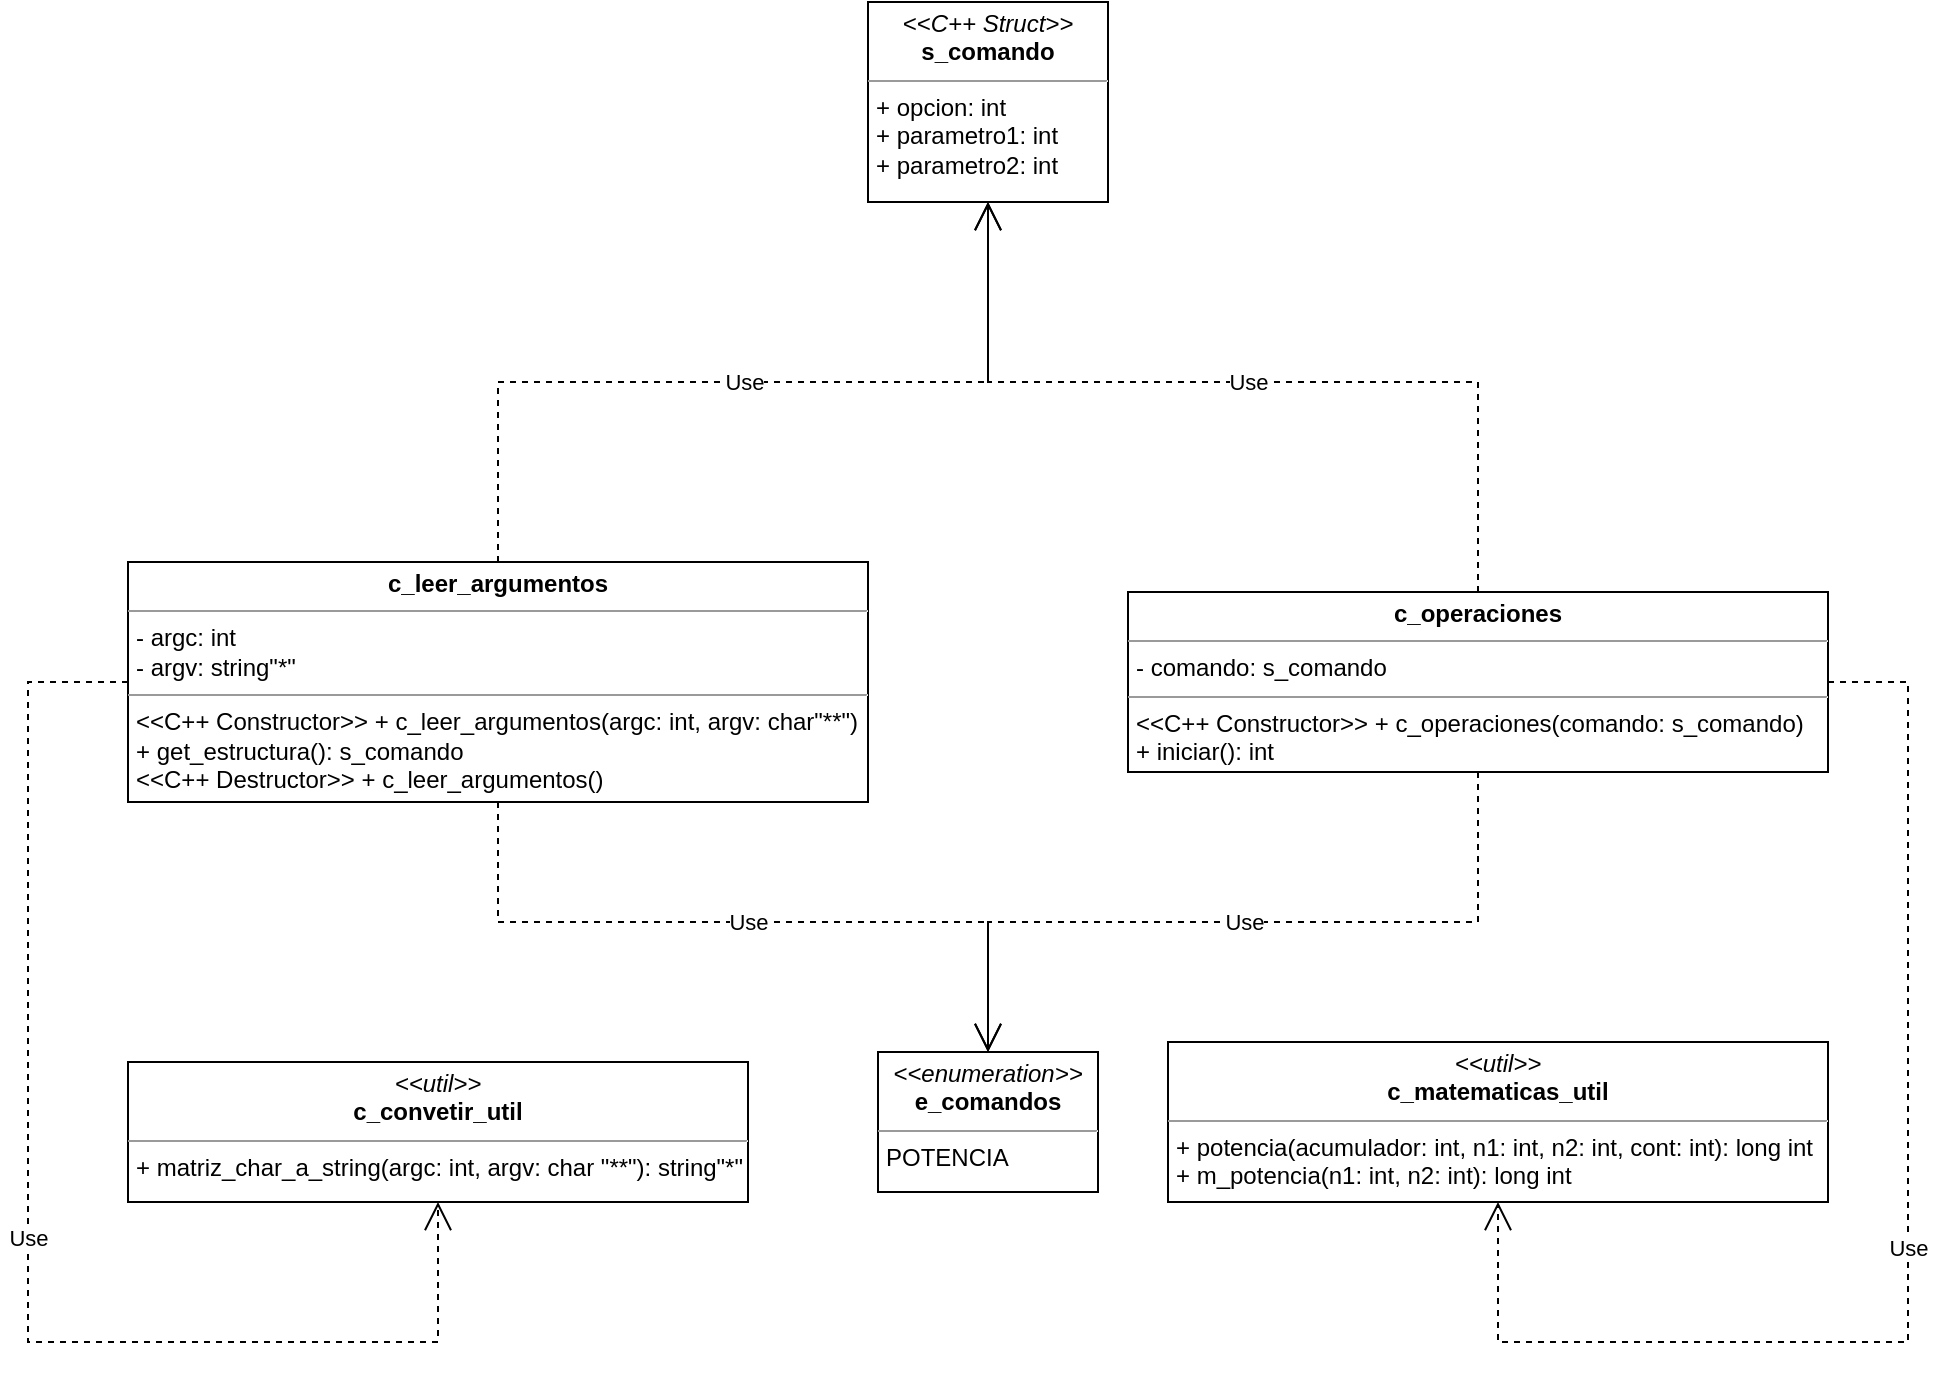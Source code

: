<mxfile version="21.3.7" type="device">
  <diagram name="Página-1" id="gqQyCJVWnNeCRzCC_M8X">
    <mxGraphModel dx="870" dy="1713" grid="1" gridSize="10" guides="1" tooltips="1" connect="1" arrows="1" fold="1" page="1" pageScale="1" pageWidth="827" pageHeight="1169" math="0" shadow="0">
      <root>
        <mxCell id="0" />
        <mxCell id="1" parent="0" />
        <mxCell id="8yZeUy8brWaf3IrbkHzQ-1" value="&lt;p style=&quot;margin:0px;margin-top:4px;text-align:center;&quot;&gt;&lt;b&gt;c_leer_argumentos&lt;/b&gt;&lt;/p&gt;&lt;hr size=&quot;1&quot;&gt;&lt;p style=&quot;margin:0px;margin-left:4px;&quot;&gt;- argc: int&lt;/p&gt;&lt;p style=&quot;margin:0px;margin-left:4px;&quot;&gt;- argv: string&quot;*&quot;&lt;/p&gt;&lt;hr size=&quot;1&quot;&gt;&lt;p style=&quot;margin:0px;margin-left:4px;&quot;&gt;&amp;lt;&amp;lt;C++ Constructor&amp;gt;&amp;gt; + c_leer_argumentos(argc: int, argv: char&quot;**&quot;)&lt;/p&gt;&lt;p style=&quot;margin:0px;margin-left:4px;&quot;&gt;+ get_estructura(): s_comando&lt;/p&gt;&lt;p style=&quot;margin:0px;margin-left:4px;&quot;&gt;&amp;lt;&amp;lt;C++ Destructor&amp;gt;&amp;gt; + c_leer_argumentos()&lt;/p&gt;" style="verticalAlign=top;align=left;overflow=fill;fontSize=12;fontFamily=Helvetica;html=1;whiteSpace=wrap;" parent="1" vertex="1">
          <mxGeometry x="90" y="170" width="370" height="120" as="geometry" />
        </mxCell>
        <mxCell id="8yZeUy8brWaf3IrbkHzQ-2" value="&lt;p style=&quot;margin:0px;margin-top:4px;text-align:center;&quot;&gt;&lt;i&gt;&amp;lt;&amp;lt;util&amp;gt;&amp;gt;&lt;/i&gt;&lt;br&gt;&lt;b&gt;c_matematicas_util&lt;/b&gt;&lt;/p&gt;&lt;hr size=&quot;1&quot;&gt;&lt;p style=&quot;margin:0px;margin-left:4px;&quot;&gt;+ potencia(acumulador: int, n1: int, n2: int, cont: int): long int&lt;br&gt;&lt;/p&gt;&lt;p style=&quot;margin:0px;margin-left:4px;&quot;&gt;+ m_potencia(n1: int, n2: int): long int&lt;/p&gt;" style="verticalAlign=top;align=left;overflow=fill;fontSize=12;fontFamily=Helvetica;html=1;whiteSpace=wrap;" parent="1" vertex="1">
          <mxGeometry x="610" y="410" width="330" height="80" as="geometry" />
        </mxCell>
        <mxCell id="8yZeUy8brWaf3IrbkHzQ-3" value="&lt;p style=&quot;margin:0px;margin-top:4px;text-align:center;&quot;&gt;&lt;b&gt;c_operaciones&lt;/b&gt;&lt;/p&gt;&lt;hr size=&quot;1&quot;&gt;&lt;p style=&quot;margin:0px;margin-left:4px;&quot;&gt;- comando: s_comando&lt;/p&gt;&lt;hr size=&quot;1&quot;&gt;&lt;p style=&quot;margin:0px;margin-left:4px;&quot;&gt;&amp;lt;&amp;lt;C++ Constructor&amp;gt;&amp;gt; + c_operaciones(comando: s_comando)&lt;/p&gt;&lt;p style=&quot;margin:0px;margin-left:4px;&quot;&gt;+ iniciar(): int&lt;/p&gt;" style="verticalAlign=top;align=left;overflow=fill;fontSize=12;fontFamily=Helvetica;html=1;whiteSpace=wrap;" parent="1" vertex="1">
          <mxGeometry x="590" y="185" width="350" height="90" as="geometry" />
        </mxCell>
        <mxCell id="8yZeUy8brWaf3IrbkHzQ-4" value="&lt;p style=&quot;margin:0px;margin-top:4px;text-align:center;&quot;&gt;&lt;i&gt;&amp;lt;&amp;lt;C++ Struct&amp;gt;&amp;gt;&lt;/i&gt;&lt;br&gt;&lt;b&gt;s_comando&lt;/b&gt;&lt;/p&gt;&lt;hr size=&quot;1&quot;&gt;&lt;p style=&quot;margin:0px;margin-left:4px;&quot;&gt;+ opcion: int&lt;br&gt;+ parametro1: int&lt;/p&gt;&lt;p style=&quot;margin:0px;margin-left:4px;&quot;&gt;+ parametro2: int&lt;/p&gt;" style="verticalAlign=top;align=left;overflow=fill;fontSize=12;fontFamily=Helvetica;html=1;whiteSpace=wrap;" parent="1" vertex="1">
          <mxGeometry x="460" y="-110" width="120" height="100" as="geometry" />
        </mxCell>
        <mxCell id="8yZeUy8brWaf3IrbkHzQ-6" value="&lt;p style=&quot;margin:0px;margin-top:4px;text-align:center;&quot;&gt;&lt;i&gt;&amp;lt;&amp;lt;enumeration&amp;gt;&amp;gt;&lt;/i&gt;&lt;br&gt;&lt;b&gt;e_comandos&lt;/b&gt;&lt;/p&gt;&lt;hr size=&quot;1&quot;&gt;&lt;p style=&quot;margin:0px;margin-left:4px;&quot;&gt;POTENCIA&lt;/p&gt;" style="verticalAlign=top;align=left;overflow=fill;fontSize=12;fontFamily=Helvetica;html=1;whiteSpace=wrap;" parent="1" vertex="1">
          <mxGeometry x="465" y="415" width="110" height="70" as="geometry" />
        </mxCell>
        <mxCell id="8yZeUy8brWaf3IrbkHzQ-7" value="&lt;p style=&quot;margin:0px;margin-top:4px;text-align:center;&quot;&gt;&lt;i&gt;&amp;lt;&amp;lt;util&amp;gt;&amp;gt;&lt;/i&gt;&lt;br&gt;&lt;b&gt;c_convetir_util&lt;/b&gt;&lt;/p&gt;&lt;hr size=&quot;1&quot;&gt;&lt;p style=&quot;margin:0px;margin-left:4px;&quot;&gt;+ matriz_char_a_string(argc: int, argv: char &quot;**&quot;): string&quot;*&quot;&lt;/p&gt;" style="verticalAlign=top;align=left;overflow=fill;fontSize=12;fontFamily=Helvetica;html=1;whiteSpace=wrap;" parent="1" vertex="1">
          <mxGeometry x="90" y="420" width="310" height="70" as="geometry" />
        </mxCell>
        <mxCell id="QXhcJmF1lpTo21Bnlfb9-1" value="Use" style="endArrow=open;endSize=12;dashed=1;html=1;rounded=0;entryX=0.5;entryY=1;entryDx=0;entryDy=0;exitX=0.5;exitY=0;exitDx=0;exitDy=0;edgeStyle=orthogonalEdgeStyle;" edge="1" parent="1" source="8yZeUy8brWaf3IrbkHzQ-3" target="8yZeUy8brWaf3IrbkHzQ-4">
          <mxGeometry width="160" relative="1" as="geometry">
            <mxPoint x="450" y="100" as="sourcePoint" />
            <mxPoint x="610" y="100" as="targetPoint" />
            <Array as="points">
              <mxPoint x="765" y="80" />
              <mxPoint x="520" y="80" />
            </Array>
          </mxGeometry>
        </mxCell>
        <mxCell id="QXhcJmF1lpTo21Bnlfb9-2" value="Use" style="endArrow=open;endSize=12;dashed=1;html=1;rounded=0;entryX=0.5;entryY=1;entryDx=0;entryDy=0;exitX=0.5;exitY=0;exitDx=0;exitDy=0;edgeStyle=orthogonalEdgeStyle;" edge="1" parent="1" source="8yZeUy8brWaf3IrbkHzQ-1" target="8yZeUy8brWaf3IrbkHzQ-4">
          <mxGeometry width="160" relative="1" as="geometry">
            <mxPoint x="270" y="100" as="sourcePoint" />
            <mxPoint x="430" y="100" as="targetPoint" />
          </mxGeometry>
        </mxCell>
        <mxCell id="QXhcJmF1lpTo21Bnlfb9-3" value="Use" style="endArrow=open;endSize=12;dashed=1;html=1;rounded=0;exitX=0;exitY=0.5;exitDx=0;exitDy=0;entryX=0.5;entryY=1;entryDx=0;entryDy=0;edgeStyle=orthogonalEdgeStyle;" edge="1" parent="1" source="8yZeUy8brWaf3IrbkHzQ-1" target="8yZeUy8brWaf3IrbkHzQ-7">
          <mxGeometry width="160" relative="1" as="geometry">
            <mxPoint x="270" y="420" as="sourcePoint" />
            <mxPoint x="430" y="420" as="targetPoint" />
            <Array as="points">
              <mxPoint x="40" y="230" />
              <mxPoint x="40" y="560" />
              <mxPoint x="245" y="560" />
            </Array>
          </mxGeometry>
        </mxCell>
        <mxCell id="QXhcJmF1lpTo21Bnlfb9-4" value="Use" style="endArrow=open;endSize=12;dashed=1;html=1;rounded=0;exitX=1;exitY=0.5;exitDx=0;exitDy=0;entryX=0.5;entryY=1;entryDx=0;entryDy=0;edgeStyle=orthogonalEdgeStyle;" edge="1" parent="1" source="8yZeUy8brWaf3IrbkHzQ-3" target="8yZeUy8brWaf3IrbkHzQ-2">
          <mxGeometry width="160" relative="1" as="geometry">
            <mxPoint x="840" y="420" as="sourcePoint" />
            <mxPoint x="1000" y="420" as="targetPoint" />
            <Array as="points">
              <mxPoint x="980" y="230" />
              <mxPoint x="980" y="560" />
              <mxPoint x="775" y="560" />
            </Array>
          </mxGeometry>
        </mxCell>
        <mxCell id="QXhcJmF1lpTo21Bnlfb9-5" value="Use" style="endArrow=open;endSize=12;dashed=1;html=1;rounded=0;exitX=0.5;exitY=1;exitDx=0;exitDy=0;entryX=0.5;entryY=0;entryDx=0;entryDy=0;edgeStyle=orthogonalEdgeStyle;" edge="1" parent="1" source="8yZeUy8brWaf3IrbkHzQ-1" target="8yZeUy8brWaf3IrbkHzQ-6">
          <mxGeometry width="160" relative="1" as="geometry">
            <mxPoint x="330" y="350" as="sourcePoint" />
            <mxPoint x="490" y="350" as="targetPoint" />
            <Array as="points">
              <mxPoint x="275" y="350" />
              <mxPoint x="520" y="350" />
            </Array>
          </mxGeometry>
        </mxCell>
        <mxCell id="QXhcJmF1lpTo21Bnlfb9-6" value="Use" style="endArrow=open;endSize=12;dashed=1;html=1;rounded=0;exitX=0.5;exitY=1;exitDx=0;exitDy=0;entryX=0.5;entryY=0;entryDx=0;entryDy=0;edgeStyle=orthogonalEdgeStyle;" edge="1" parent="1" source="8yZeUy8brWaf3IrbkHzQ-3" target="8yZeUy8brWaf3IrbkHzQ-6">
          <mxGeometry width="160" relative="1" as="geometry">
            <mxPoint x="500" y="350" as="sourcePoint" />
            <mxPoint x="660" y="350" as="targetPoint" />
            <Array as="points">
              <mxPoint x="765" y="350" />
              <mxPoint x="520" y="350" />
            </Array>
          </mxGeometry>
        </mxCell>
      </root>
    </mxGraphModel>
  </diagram>
</mxfile>

